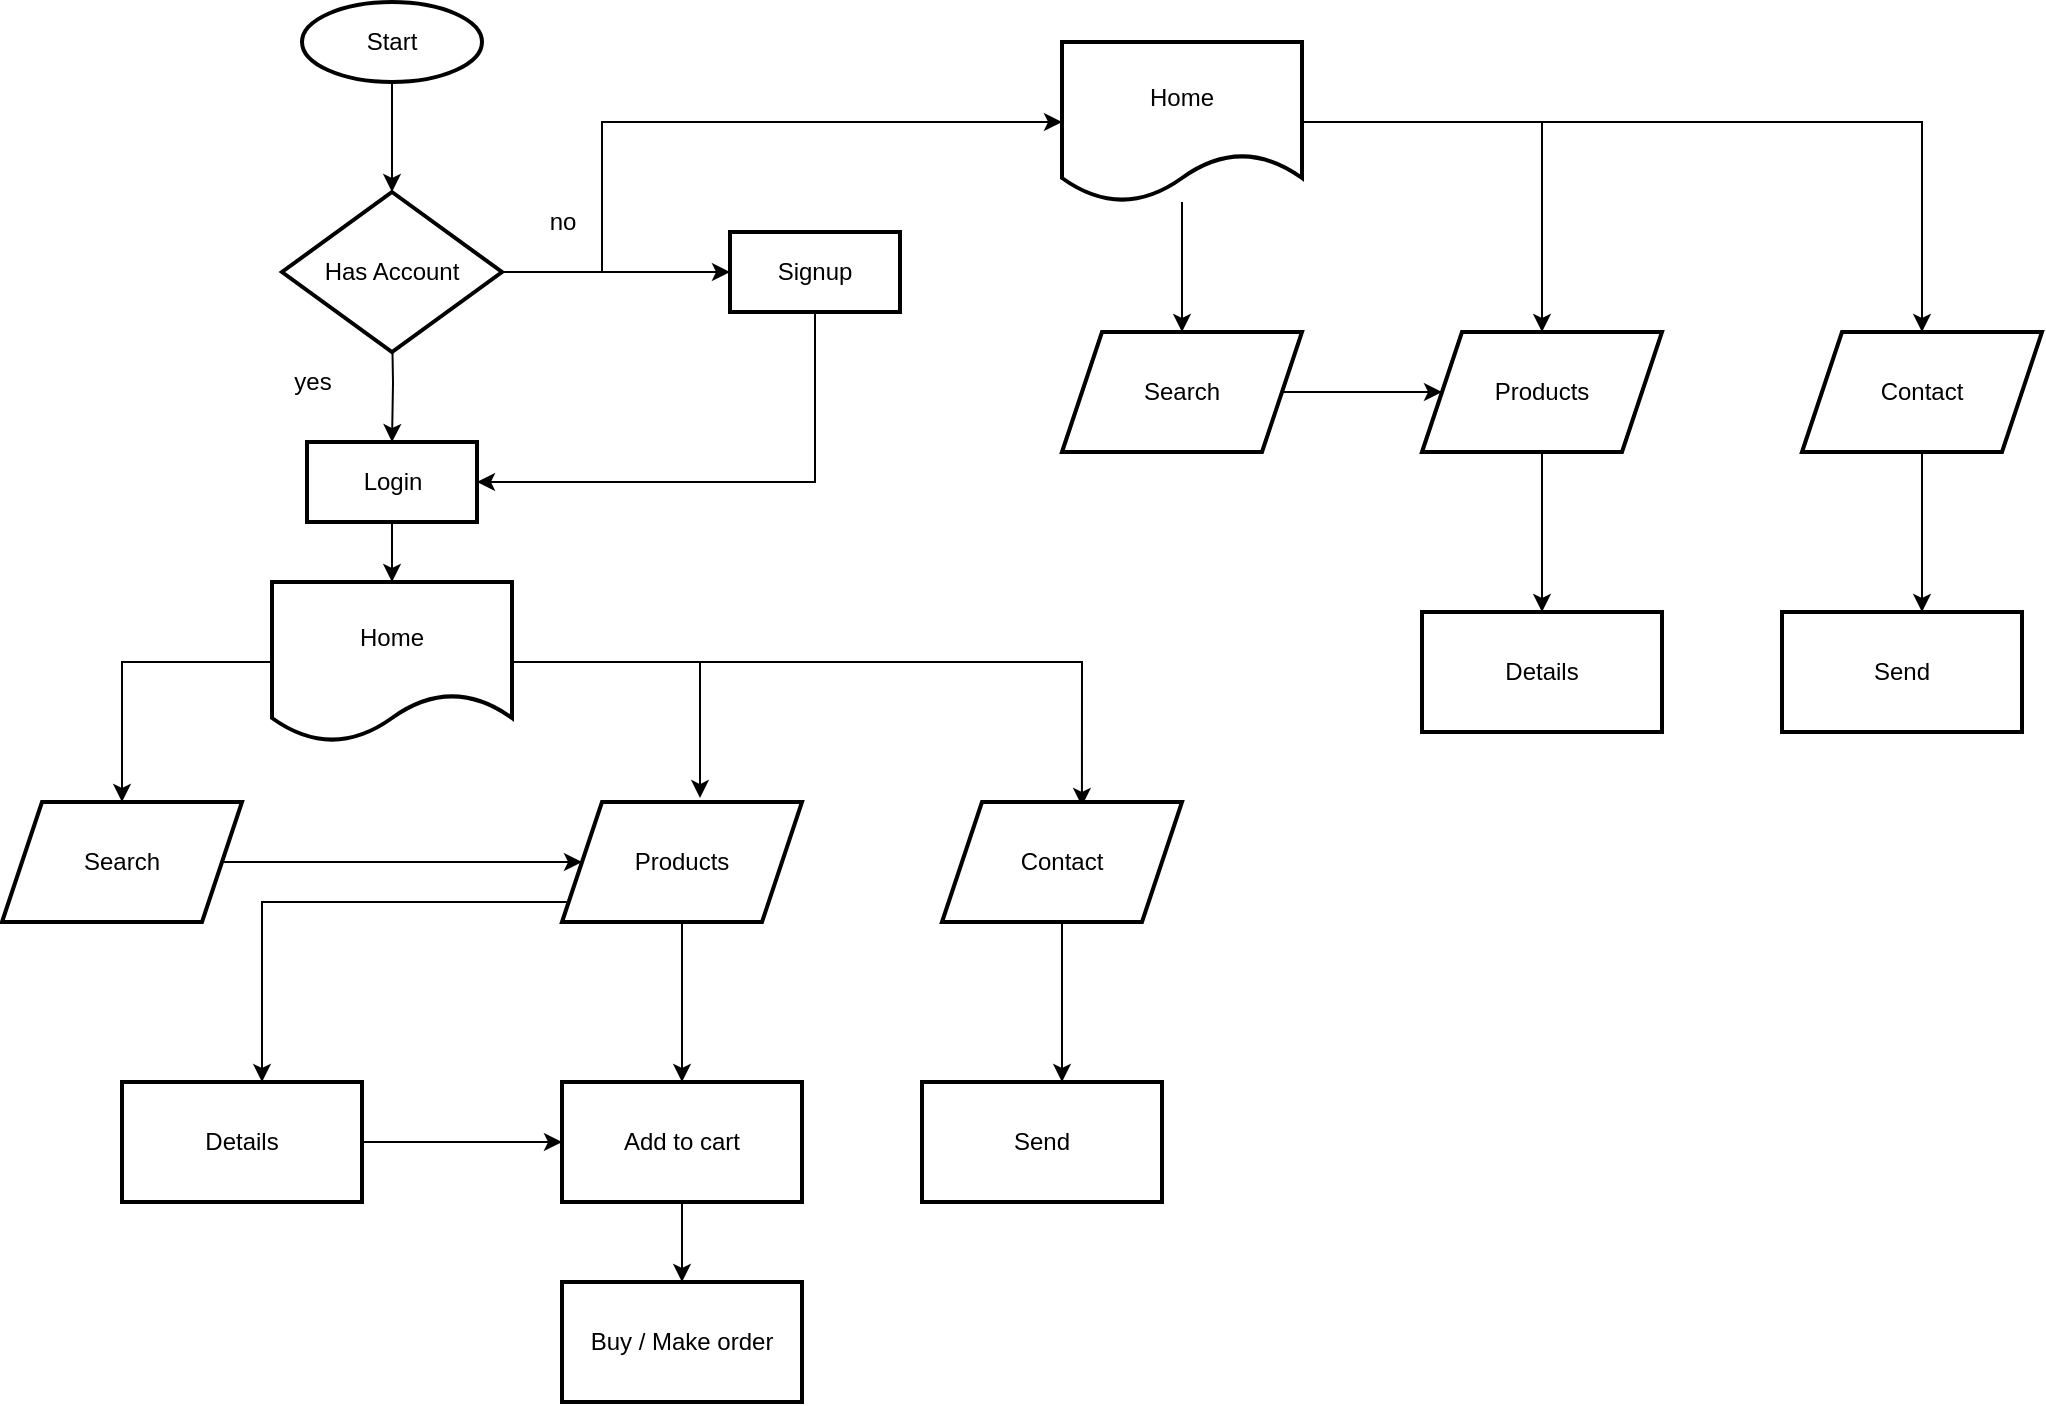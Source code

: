 <mxfile version="15.8.4" type="device"><diagram id="v3ybwsa1-fKaalynjJHl" name="Página-1"><mxGraphModel dx="868" dy="593" grid="1" gridSize="10" guides="1" tooltips="1" connect="1" arrows="1" fold="1" page="1" pageScale="1" pageWidth="827" pageHeight="1169" math="0" shadow="0"><root><mxCell id="0"/><mxCell id="1" parent="0"/><mxCell id="QKKZIh30LRBjVMEsJKVk-7" style="edgeStyle=orthogonalEdgeStyle;rounded=0;orthogonalLoop=1;jettySize=auto;html=1;entryX=0.5;entryY=0;entryDx=0;entryDy=0;" parent="1" source="QKKZIh30LRBjVMEsJKVk-1" target="g9aocseHkIg8bZOJ3h8P-2" edge="1"><mxGeometry relative="1" as="geometry"><mxPoint x="245" y="140" as="targetPoint"/></mxGeometry></mxCell><mxCell id="QKKZIh30LRBjVMEsJKVk-1" value="Start" style="ellipse;whiteSpace=wrap;html=1;strokeWidth=2;" parent="1" vertex="1"><mxGeometry x="200" y="30" width="90" height="40" as="geometry"/></mxCell><mxCell id="g9aocseHkIg8bZOJ3h8P-3" style="edgeStyle=orthogonalEdgeStyle;rounded=0;orthogonalLoop=1;jettySize=auto;html=1;" parent="1" source="QKKZIh30LRBjVMEsJKVk-3" target="g9aocseHkIg8bZOJ3h8P-4" edge="1"><mxGeometry relative="1" as="geometry"><mxPoint x="245" y="360" as="targetPoint"/></mxGeometry></mxCell><mxCell id="QKKZIh30LRBjVMEsJKVk-3" value="Login" style="rounded=1;whiteSpace=wrap;html=1;strokeWidth=2;arcSize=0;" parent="1" vertex="1"><mxGeometry x="202.5" y="250" width="85" height="40" as="geometry"/></mxCell><mxCell id="g9aocseHkIg8bZOJ3h8P-1" style="edgeStyle=orthogonalEdgeStyle;rounded=0;orthogonalLoop=1;jettySize=auto;html=1;entryX=1;entryY=0.5;entryDx=0;entryDy=0;" parent="1" source="QKKZIh30LRBjVMEsJKVk-5" target="QKKZIh30LRBjVMEsJKVk-3" edge="1"><mxGeometry relative="1" as="geometry"><mxPoint x="457" y="270" as="targetPoint"/><Array as="points"><mxPoint x="457" y="270"/></Array></mxGeometry></mxCell><mxCell id="QKKZIh30LRBjVMEsJKVk-5" value="Signup" style="rounded=1;whiteSpace=wrap;html=1;strokeWidth=2;arcSize=0;" parent="1" vertex="1"><mxGeometry x="414" y="145" width="85" height="40" as="geometry"/></mxCell><mxCell id="QKKZIh30LRBjVMEsJKVk-13" style="edgeStyle=orthogonalEdgeStyle;rounded=0;orthogonalLoop=1;jettySize=auto;html=1;entryX=0.5;entryY=0;entryDx=0;entryDy=0;" parent="1" target="QKKZIh30LRBjVMEsJKVk-3" edge="1"><mxGeometry relative="1" as="geometry"><mxPoint x="245" y="190" as="sourcePoint"/></mxGeometry></mxCell><mxCell id="QKKZIh30LRBjVMEsJKVk-16" style="edgeStyle=orthogonalEdgeStyle;rounded=0;orthogonalLoop=1;jettySize=auto;html=1;entryX=0;entryY=0.5;entryDx=0;entryDy=0;" parent="1" target="QKKZIh30LRBjVMEsJKVk-5" edge="1"><mxGeometry relative="1" as="geometry"><mxPoint x="290" y="165" as="sourcePoint"/><Array as="points"><mxPoint x="360" y="165"/><mxPoint x="360" y="165"/></Array></mxGeometry></mxCell><mxCell id="QKKZIh30LRBjVMEsJKVk-14" value="yes" style="text;html=1;align=center;verticalAlign=middle;resizable=0;points=[];autosize=1;strokeColor=none;fillColor=none;" parent="1" vertex="1"><mxGeometry x="190" y="210" width="30" height="20" as="geometry"/></mxCell><mxCell id="QKKZIh30LRBjVMEsJKVk-17" value="no" style="text;html=1;align=center;verticalAlign=middle;resizable=0;points=[];autosize=1;strokeColor=none;fillColor=none;" parent="1" vertex="1"><mxGeometry x="315" y="130" width="30" height="20" as="geometry"/></mxCell><mxCell id="Qw5Z9-UFSS5DtXs8fPF0-1" style="edgeStyle=orthogonalEdgeStyle;rounded=0;orthogonalLoop=1;jettySize=auto;html=1;" edge="1" parent="1" source="g9aocseHkIg8bZOJ3h8P-2"><mxGeometry relative="1" as="geometry"><mxPoint x="580" y="90" as="targetPoint"/><Array as="points"><mxPoint x="350" y="165"/><mxPoint x="350" y="90"/></Array></mxGeometry></mxCell><mxCell id="g9aocseHkIg8bZOJ3h8P-2" value="Has Account" style="rhombus;whiteSpace=wrap;html=1;strokeWidth=2;" parent="1" vertex="1"><mxGeometry x="190" y="125" width="110" height="80" as="geometry"/></mxCell><mxCell id="g9aocseHkIg8bZOJ3h8P-5" style="edgeStyle=orthogonalEdgeStyle;rounded=0;orthogonalLoop=1;jettySize=auto;html=1;entryX=0.575;entryY=-0.033;entryDx=0;entryDy=0;entryPerimeter=0;" parent="1" source="g9aocseHkIg8bZOJ3h8P-4" target="g9aocseHkIg8bZOJ3h8P-16" edge="1"><mxGeometry relative="1" as="geometry"><mxPoint x="410" y="360" as="targetPoint"/></mxGeometry></mxCell><mxCell id="g9aocseHkIg8bZOJ3h8P-18" style="edgeStyle=orthogonalEdgeStyle;rounded=0;orthogonalLoop=1;jettySize=auto;html=1;entryX=0.5;entryY=0;entryDx=0;entryDy=0;" parent="1" source="g9aocseHkIg8bZOJ3h8P-4" target="g9aocseHkIg8bZOJ3h8P-17" edge="1"><mxGeometry relative="1" as="geometry"/></mxCell><mxCell id="g9aocseHkIg8bZOJ3h8P-23" style="edgeStyle=orthogonalEdgeStyle;rounded=0;orthogonalLoop=1;jettySize=auto;html=1;entryX=0.583;entryY=0.033;entryDx=0;entryDy=0;entryPerimeter=0;" parent="1" source="g9aocseHkIg8bZOJ3h8P-4" target="g9aocseHkIg8bZOJ3h8P-22" edge="1"><mxGeometry relative="1" as="geometry"/></mxCell><mxCell id="g9aocseHkIg8bZOJ3h8P-4" value="Home" style="shape=document;whiteSpace=wrap;html=1;boundedLbl=1;strokeWidth=2;" parent="1" vertex="1"><mxGeometry x="185" y="320" width="120" height="80" as="geometry"/></mxCell><mxCell id="9pQgGpdF2pYIosbBxo0B-4" style="edgeStyle=orthogonalEdgeStyle;rounded=0;orthogonalLoop=1;jettySize=auto;html=1;" parent="1" source="g9aocseHkIg8bZOJ3h8P-16" edge="1"><mxGeometry relative="1" as="geometry"><mxPoint x="390" y="570" as="targetPoint"/></mxGeometry></mxCell><mxCell id="9pQgGpdF2pYIosbBxo0B-8" style="edgeStyle=orthogonalEdgeStyle;rounded=0;orthogonalLoop=1;jettySize=auto;html=1;" parent="1" source="g9aocseHkIg8bZOJ3h8P-16" target="9pQgGpdF2pYIosbBxo0B-9" edge="1"><mxGeometry relative="1" as="geometry"><mxPoint x="240" y="570" as="targetPoint"/><Array as="points"><mxPoint x="180" y="480"/></Array></mxGeometry></mxCell><mxCell id="g9aocseHkIg8bZOJ3h8P-16" value="Products" style="shape=parallelogram;perimeter=parallelogramPerimeter;whiteSpace=wrap;html=1;fixedSize=1;strokeWidth=2;" parent="1" vertex="1"><mxGeometry x="330" y="430" width="120" height="60" as="geometry"/></mxCell><mxCell id="Qw5Z9-UFSS5DtXs8fPF0-19" style="edgeStyle=orthogonalEdgeStyle;rounded=0;orthogonalLoop=1;jettySize=auto;html=1;" edge="1" parent="1" source="g9aocseHkIg8bZOJ3h8P-17" target="g9aocseHkIg8bZOJ3h8P-16"><mxGeometry relative="1" as="geometry"/></mxCell><mxCell id="g9aocseHkIg8bZOJ3h8P-17" value="Search" style="shape=parallelogram;perimeter=parallelogramPerimeter;whiteSpace=wrap;html=1;fixedSize=1;strokeWidth=2;" parent="1" vertex="1"><mxGeometry x="50" y="430" width="120" height="60" as="geometry"/></mxCell><mxCell id="g9aocseHkIg8bZOJ3h8P-27" style="edgeStyle=orthogonalEdgeStyle;rounded=0;orthogonalLoop=1;jettySize=auto;html=1;entryX=0.5;entryY=0;entryDx=0;entryDy=0;" parent="1" source="g9aocseHkIg8bZOJ3h8P-22" edge="1"><mxGeometry relative="1" as="geometry"><mxPoint x="580" y="570" as="targetPoint"/></mxGeometry></mxCell><mxCell id="g9aocseHkIg8bZOJ3h8P-22" value="Contact" style="shape=parallelogram;perimeter=parallelogramPerimeter;whiteSpace=wrap;html=1;fixedSize=1;strokeWidth=2;" parent="1" vertex="1"><mxGeometry x="520" y="430" width="120" height="60" as="geometry"/></mxCell><mxCell id="9pQgGpdF2pYIosbBxo0B-11" style="edgeStyle=orthogonalEdgeStyle;rounded=0;orthogonalLoop=1;jettySize=auto;html=1;" parent="1" source="9pQgGpdF2pYIosbBxo0B-5" target="9pQgGpdF2pYIosbBxo0B-12" edge="1"><mxGeometry relative="1" as="geometry"><mxPoint x="390" y="700" as="targetPoint"/></mxGeometry></mxCell><mxCell id="9pQgGpdF2pYIosbBxo0B-5" value="Add to cart" style="rounded=0;whiteSpace=wrap;html=1;strokeWidth=2;" parent="1" vertex="1"><mxGeometry x="330" y="570" width="120" height="60" as="geometry"/></mxCell><mxCell id="9pQgGpdF2pYIosbBxo0B-6" value="Send" style="rounded=0;whiteSpace=wrap;html=1;strokeWidth=2;" parent="1" vertex="1"><mxGeometry x="510" y="570" width="120" height="60" as="geometry"/></mxCell><mxCell id="9pQgGpdF2pYIosbBxo0B-10" style="edgeStyle=orthogonalEdgeStyle;rounded=0;orthogonalLoop=1;jettySize=auto;html=1;entryX=0;entryY=0.5;entryDx=0;entryDy=0;" parent="1" source="9pQgGpdF2pYIosbBxo0B-9" target="9pQgGpdF2pYIosbBxo0B-5" edge="1"><mxGeometry relative="1" as="geometry"/></mxCell><mxCell id="9pQgGpdF2pYIosbBxo0B-9" value="Details" style="rounded=0;whiteSpace=wrap;html=1;strokeWidth=2;" parent="1" vertex="1"><mxGeometry x="110" y="570" width="120" height="60" as="geometry"/></mxCell><mxCell id="9pQgGpdF2pYIosbBxo0B-12" value="Buy / Make order" style="rounded=0;whiteSpace=wrap;html=1;strokeWidth=2;" parent="1" vertex="1"><mxGeometry x="330" y="670" width="120" height="60" as="geometry"/></mxCell><mxCell id="Qw5Z9-UFSS5DtXs8fPF0-23" style="edgeStyle=orthogonalEdgeStyle;rounded=0;orthogonalLoop=1;jettySize=auto;html=1;entryX=0.5;entryY=0;entryDx=0;entryDy=0;" edge="1" parent="1" source="Qw5Z9-UFSS5DtXs8fPF0-2" target="Qw5Z9-UFSS5DtXs8fPF0-10"><mxGeometry relative="1" as="geometry"/></mxCell><mxCell id="Qw5Z9-UFSS5DtXs8fPF0-24" style="edgeStyle=orthogonalEdgeStyle;rounded=0;orthogonalLoop=1;jettySize=auto;html=1;entryX=0.5;entryY=0;entryDx=0;entryDy=0;" edge="1" parent="1" source="Qw5Z9-UFSS5DtXs8fPF0-2" target="Qw5Z9-UFSS5DtXs8fPF0-9"><mxGeometry relative="1" as="geometry"><Array as="points"><mxPoint x="820" y="90"/></Array></mxGeometry></mxCell><mxCell id="Qw5Z9-UFSS5DtXs8fPF0-25" style="edgeStyle=orthogonalEdgeStyle;rounded=0;orthogonalLoop=1;jettySize=auto;html=1;entryX=0.5;entryY=0;entryDx=0;entryDy=0;" edge="1" parent="1" source="Qw5Z9-UFSS5DtXs8fPF0-2" target="Qw5Z9-UFSS5DtXs8fPF0-12"><mxGeometry relative="1" as="geometry"/></mxCell><mxCell id="Qw5Z9-UFSS5DtXs8fPF0-2" value="Home" style="shape=document;whiteSpace=wrap;html=1;boundedLbl=1;strokeWidth=2;" vertex="1" parent="1"><mxGeometry x="580" y="50" width="120" height="80" as="geometry"/></mxCell><mxCell id="Qw5Z9-UFSS5DtXs8fPF0-20" style="edgeStyle=orthogonalEdgeStyle;rounded=0;orthogonalLoop=1;jettySize=auto;html=1;entryX=0.5;entryY=0;entryDx=0;entryDy=0;" edge="1" parent="1" source="Qw5Z9-UFSS5DtXs8fPF0-9" target="Qw5Z9-UFSS5DtXs8fPF0-16"><mxGeometry relative="1" as="geometry"/></mxCell><mxCell id="Qw5Z9-UFSS5DtXs8fPF0-9" value="Products" style="shape=parallelogram;perimeter=parallelogramPerimeter;whiteSpace=wrap;html=1;fixedSize=1;strokeWidth=2;" vertex="1" parent="1"><mxGeometry x="760" y="195" width="120" height="60" as="geometry"/></mxCell><mxCell id="Qw5Z9-UFSS5DtXs8fPF0-21" style="edgeStyle=orthogonalEdgeStyle;rounded=0;orthogonalLoop=1;jettySize=auto;html=1;" edge="1" parent="1" source="Qw5Z9-UFSS5DtXs8fPF0-10" target="Qw5Z9-UFSS5DtXs8fPF0-9"><mxGeometry relative="1" as="geometry"/></mxCell><mxCell id="Qw5Z9-UFSS5DtXs8fPF0-10" value="Search" style="shape=parallelogram;perimeter=parallelogramPerimeter;whiteSpace=wrap;html=1;fixedSize=1;strokeWidth=2;" vertex="1" parent="1"><mxGeometry x="580" y="195" width="120" height="60" as="geometry"/></mxCell><mxCell id="Qw5Z9-UFSS5DtXs8fPF0-11" style="edgeStyle=orthogonalEdgeStyle;rounded=0;orthogonalLoop=1;jettySize=auto;html=1;entryX=0.5;entryY=0;entryDx=0;entryDy=0;" edge="1" parent="1" source="Qw5Z9-UFSS5DtXs8fPF0-12"><mxGeometry relative="1" as="geometry"><mxPoint x="1010" y="335" as="targetPoint"/></mxGeometry></mxCell><mxCell id="Qw5Z9-UFSS5DtXs8fPF0-12" value="Contact" style="shape=parallelogram;perimeter=parallelogramPerimeter;whiteSpace=wrap;html=1;fixedSize=1;strokeWidth=2;" vertex="1" parent="1"><mxGeometry x="950" y="195" width="120" height="60" as="geometry"/></mxCell><mxCell id="Qw5Z9-UFSS5DtXs8fPF0-14" value="Send" style="rounded=0;whiteSpace=wrap;html=1;strokeWidth=2;" vertex="1" parent="1"><mxGeometry x="940" y="335" width="120" height="60" as="geometry"/></mxCell><mxCell id="Qw5Z9-UFSS5DtXs8fPF0-16" value="Details" style="rounded=0;whiteSpace=wrap;html=1;strokeWidth=2;" vertex="1" parent="1"><mxGeometry x="760" y="335" width="120" height="60" as="geometry"/></mxCell></root></mxGraphModel></diagram></mxfile>